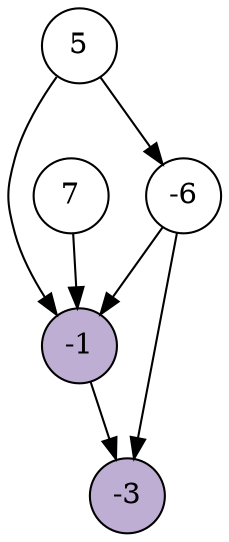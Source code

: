 digraph g {
    node[shape=circle fixedsize=true style=filled fillcolor=white colorscheme=accent8 ];

    a[label="5" pos="-1,1!"];
    b[label="-6" pos=".5,1!"];
    c[label="-1" pos=".5,-.5!" fillcolor="2"];
    e[label="7" pos="-1,-.5!"];
    f[label="-3" fillcolor="2" pos="1.5,0.25!"];
    a->b;
    b->c;
    b,c->{f};
    a,e->c;
}
